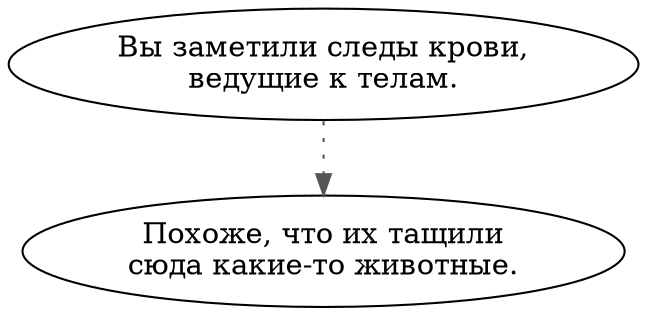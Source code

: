digraph mangled {
  "start" [style=filled       fillcolor="#FFFFFF"       color="#000000"]
  "start" -> "dead00" [style=dotted color="#555555"]
  "start" [label="Вы заметили следы крови,\nведущие к телам."]
  "dead00" [style=filled       fillcolor="#FFFFFF"       color="#000000"]
  "dead00" [label="Похоже, что их тащили\nсюда какие-то животные."]
}